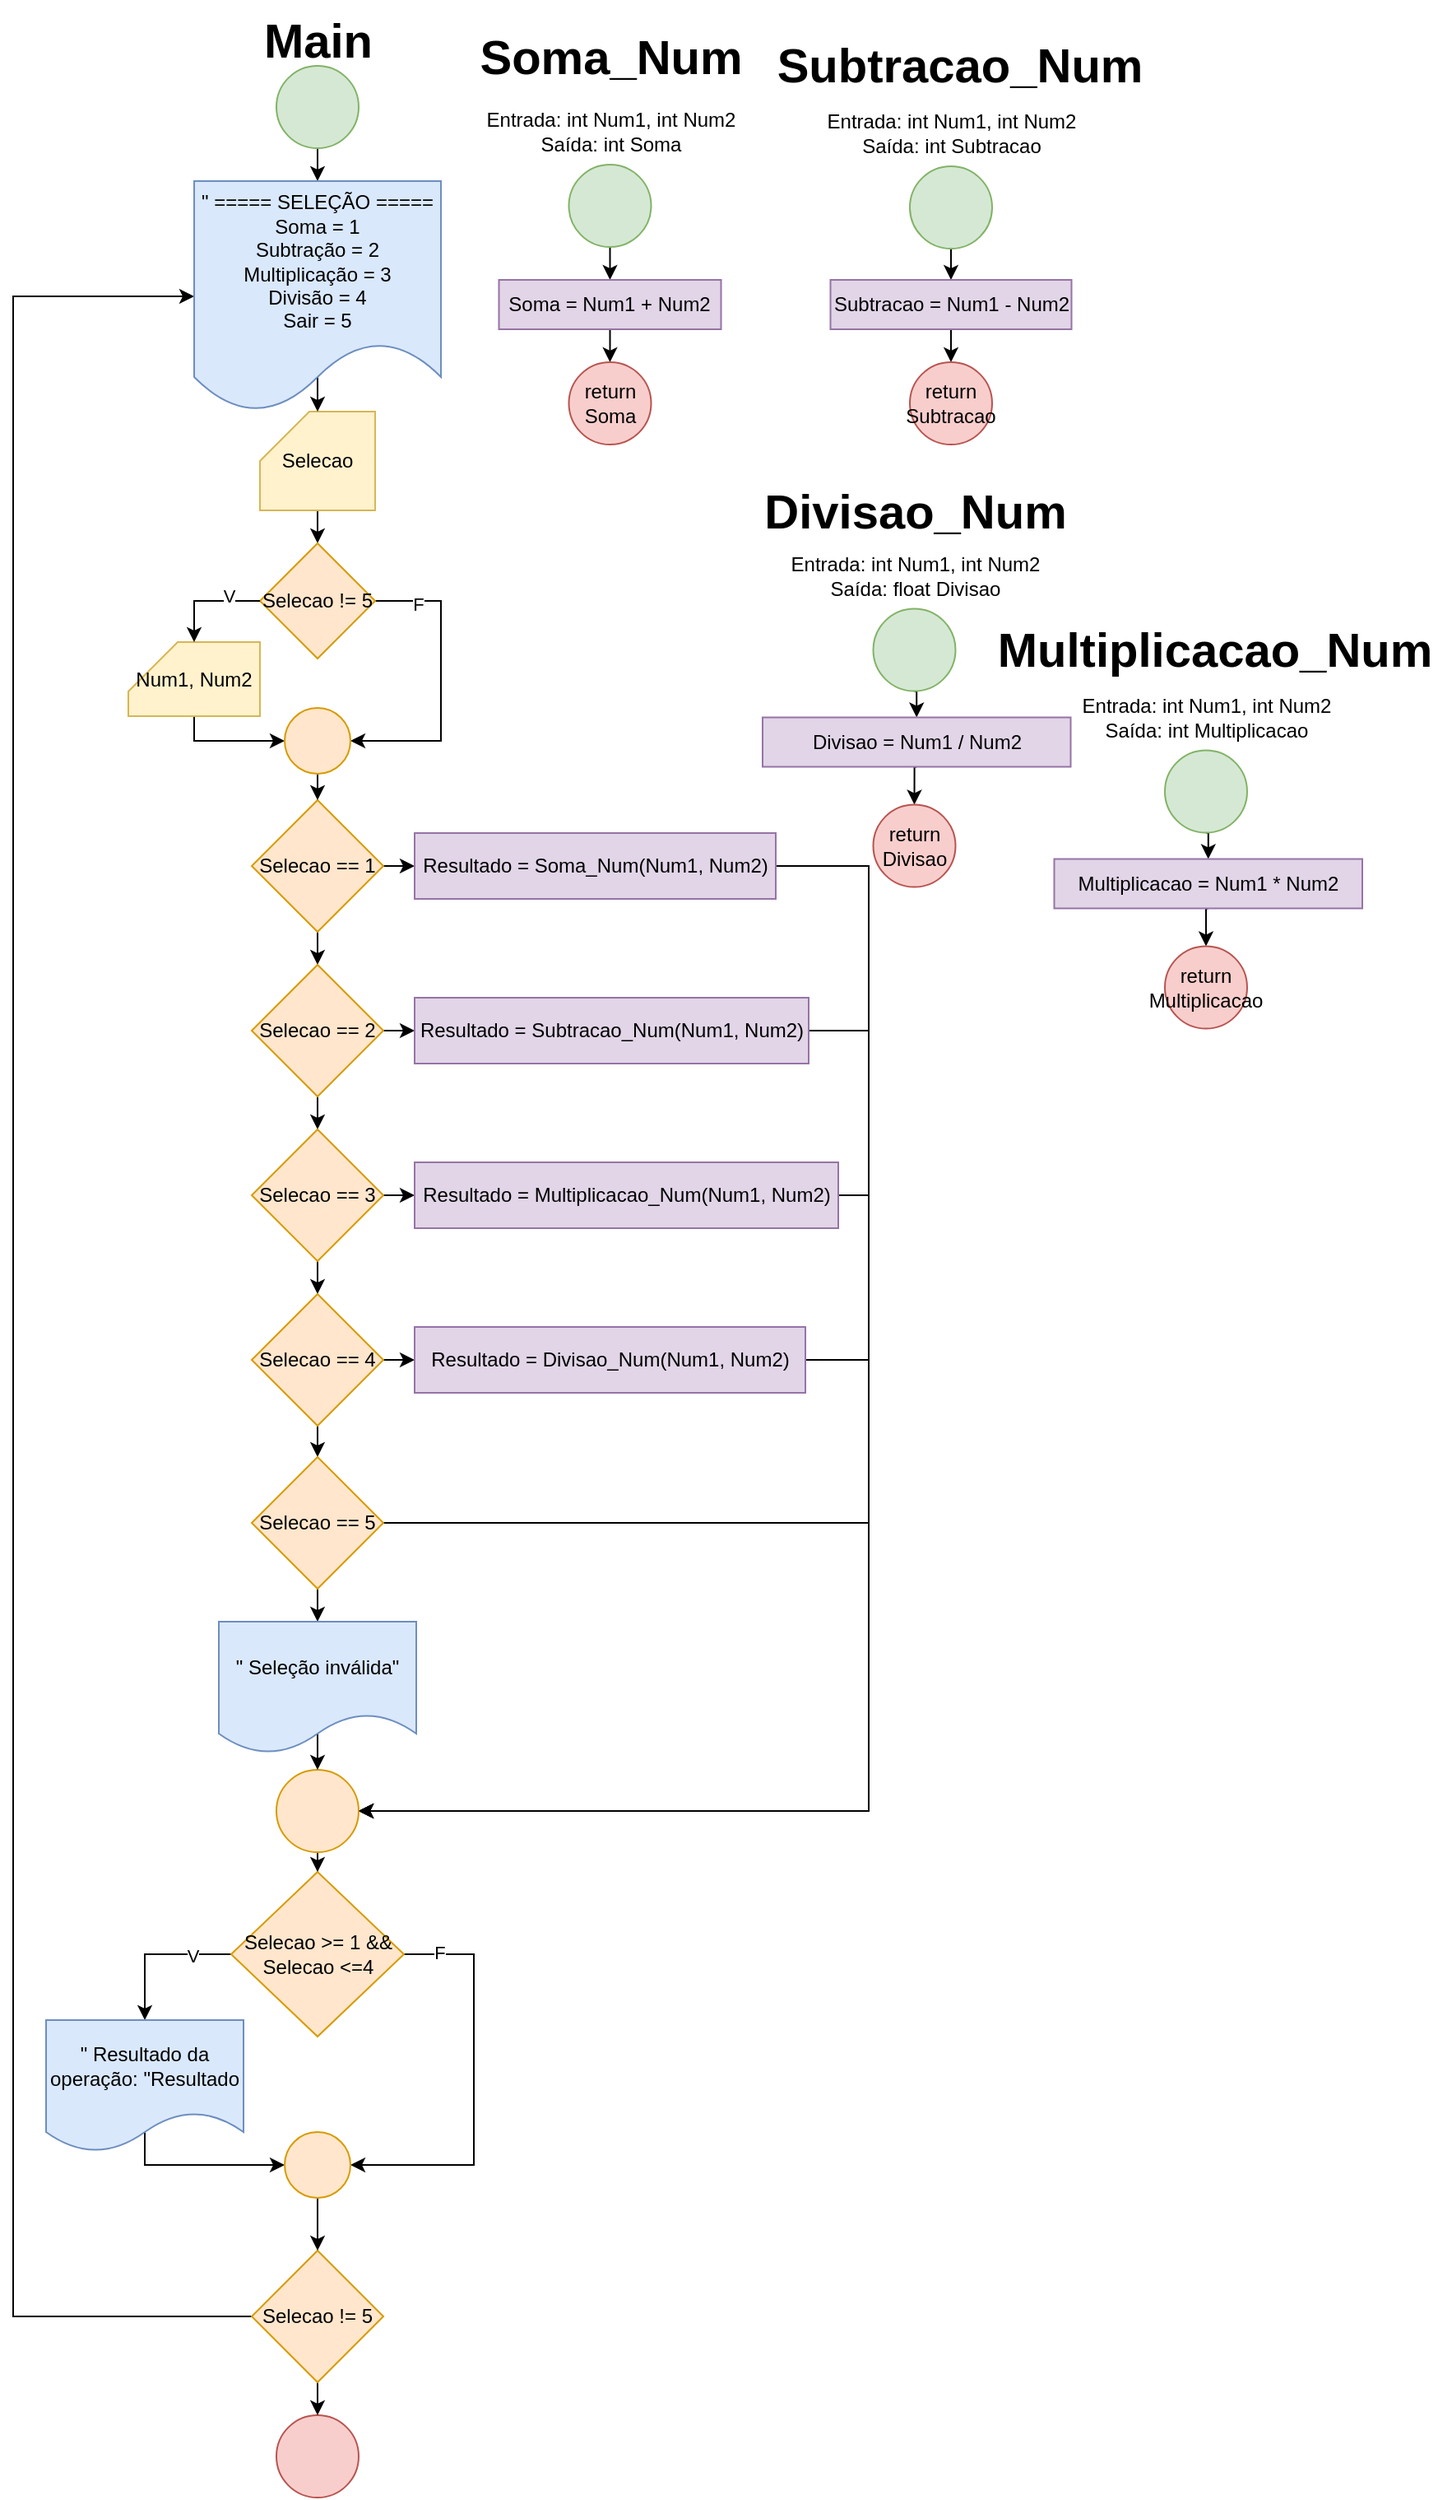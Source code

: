 <mxfile version="25.0.3">
  <diagram id="FeOVMh4ihNpkE8Ya5csy" name="Página-1">
    <mxGraphModel dx="1869" dy="565" grid="1" gridSize="10" guides="1" tooltips="1" connect="1" arrows="1" fold="1" page="1" pageScale="1" pageWidth="827" pageHeight="1169" math="0" shadow="0">
      <root>
        <mxCell id="0" />
        <mxCell id="1" parent="0" />
        <mxCell id="qxDqduWelklkuFvpY7Tz-15" style="edgeStyle=orthogonalEdgeStyle;rounded=0;orthogonalLoop=1;jettySize=auto;html=1;exitX=0.5;exitY=1;exitDx=0;exitDy=0;entryX=0.5;entryY=0;entryDx=0;entryDy=0;" edge="1" parent="1" source="qxDqduWelklkuFvpY7Tz-16">
          <mxGeometry relative="1" as="geometry">
            <mxPoint x="135" y="110" as="targetPoint" />
          </mxGeometry>
        </mxCell>
        <mxCell id="qxDqduWelklkuFvpY7Tz-16" value="" style="ellipse;whiteSpace=wrap;html=1;aspect=fixed;fillColor=#d5e8d4;strokeColor=#82b366;" vertex="1" parent="1">
          <mxGeometry x="110" y="40" width="50" height="50" as="geometry" />
        </mxCell>
        <mxCell id="qxDqduWelklkuFvpY7Tz-17" style="edgeStyle=orthogonalEdgeStyle;rounded=0;orthogonalLoop=1;jettySize=auto;html=1;exitX=0.5;exitY=1;exitDx=0;exitDy=0;entryX=0.5;entryY=0;entryDx=0;entryDy=0;" edge="1" parent="1" target="qxDqduWelklkuFvpY7Tz-101">
          <mxGeometry relative="1" as="geometry">
            <mxPoint x="135" y="310" as="sourcePoint" />
          </mxGeometry>
        </mxCell>
        <mxCell id="qxDqduWelklkuFvpY7Tz-19" style="edgeStyle=orthogonalEdgeStyle;rounded=0;orthogonalLoop=1;jettySize=auto;html=1;exitX=0.5;exitY=1;exitDx=0;exitDy=0;entryX=0.5;entryY=0;entryDx=0;entryDy=0;" edge="1" parent="1" source="qxDqduWelklkuFvpY7Tz-21" target="qxDqduWelklkuFvpY7Tz-24">
          <mxGeometry relative="1" as="geometry" />
        </mxCell>
        <mxCell id="qxDqduWelklkuFvpY7Tz-20" style="edgeStyle=orthogonalEdgeStyle;rounded=0;orthogonalLoop=1;jettySize=auto;html=1;exitX=1;exitY=0.5;exitDx=0;exitDy=0;entryX=0;entryY=0.5;entryDx=0;entryDy=0;" edge="1" parent="1" source="qxDqduWelklkuFvpY7Tz-21" target="qxDqduWelklkuFvpY7Tz-32">
          <mxGeometry relative="1" as="geometry" />
        </mxCell>
        <mxCell id="qxDqduWelklkuFvpY7Tz-21" value="Selecao == 1" style="rhombus;whiteSpace=wrap;html=1;fillColor=#ffe6cc;strokeColor=#d79b00;" vertex="1" parent="1">
          <mxGeometry x="95" y="486" width="80" height="80" as="geometry" />
        </mxCell>
        <mxCell id="qxDqduWelklkuFvpY7Tz-22" style="edgeStyle=orthogonalEdgeStyle;rounded=0;orthogonalLoop=1;jettySize=auto;html=1;exitX=0.5;exitY=1;exitDx=0;exitDy=0;entryX=0.5;entryY=0;entryDx=0;entryDy=0;" edge="1" parent="1" source="qxDqduWelklkuFvpY7Tz-24" target="qxDqduWelklkuFvpY7Tz-27">
          <mxGeometry relative="1" as="geometry" />
        </mxCell>
        <mxCell id="qxDqduWelklkuFvpY7Tz-23" style="edgeStyle=orthogonalEdgeStyle;rounded=0;orthogonalLoop=1;jettySize=auto;html=1;exitX=1;exitY=0.5;exitDx=0;exitDy=0;entryX=0;entryY=0.5;entryDx=0;entryDy=0;" edge="1" parent="1" source="qxDqduWelklkuFvpY7Tz-24" target="qxDqduWelklkuFvpY7Tz-34">
          <mxGeometry relative="1" as="geometry" />
        </mxCell>
        <mxCell id="qxDqduWelklkuFvpY7Tz-24" value="Selecao == 2" style="rhombus;whiteSpace=wrap;html=1;fillColor=#ffe6cc;strokeColor=#d79b00;" vertex="1" parent="1">
          <mxGeometry x="95" y="586" width="80" height="80" as="geometry" />
        </mxCell>
        <mxCell id="qxDqduWelklkuFvpY7Tz-25" style="edgeStyle=orthogonalEdgeStyle;rounded=0;orthogonalLoop=1;jettySize=auto;html=1;exitX=0.5;exitY=1;exitDx=0;exitDy=0;entryX=0.5;entryY=0;entryDx=0;entryDy=0;" edge="1" parent="1" source="qxDqduWelklkuFvpY7Tz-27" target="qxDqduWelklkuFvpY7Tz-30">
          <mxGeometry relative="1" as="geometry" />
        </mxCell>
        <mxCell id="qxDqduWelklkuFvpY7Tz-26" style="edgeStyle=orthogonalEdgeStyle;rounded=0;orthogonalLoop=1;jettySize=auto;html=1;exitX=1;exitY=0.5;exitDx=0;exitDy=0;entryX=0;entryY=0.5;entryDx=0;entryDy=0;" edge="1" parent="1" source="qxDqduWelklkuFvpY7Tz-27" target="qxDqduWelklkuFvpY7Tz-36">
          <mxGeometry relative="1" as="geometry" />
        </mxCell>
        <mxCell id="qxDqduWelklkuFvpY7Tz-27" value="Selecao == 3" style="rhombus;whiteSpace=wrap;html=1;fillColor=#ffe6cc;strokeColor=#d79b00;" vertex="1" parent="1">
          <mxGeometry x="95" y="686" width="80" height="80" as="geometry" />
        </mxCell>
        <mxCell id="qxDqduWelklkuFvpY7Tz-28" style="edgeStyle=orthogonalEdgeStyle;rounded=0;orthogonalLoop=1;jettySize=auto;html=1;exitX=1;exitY=0.5;exitDx=0;exitDy=0;entryX=0;entryY=0.5;entryDx=0;entryDy=0;" edge="1" parent="1" source="qxDqduWelklkuFvpY7Tz-30" target="qxDqduWelklkuFvpY7Tz-38">
          <mxGeometry relative="1" as="geometry" />
        </mxCell>
        <mxCell id="qxDqduWelklkuFvpY7Tz-29" style="edgeStyle=orthogonalEdgeStyle;rounded=0;orthogonalLoop=1;jettySize=auto;html=1;exitX=0.5;exitY=1;exitDx=0;exitDy=0;entryX=0.5;entryY=0;entryDx=0;entryDy=0;" edge="1" parent="1" source="qxDqduWelklkuFvpY7Tz-30" target="qxDqduWelklkuFvpY7Tz-80">
          <mxGeometry relative="1" as="geometry" />
        </mxCell>
        <mxCell id="qxDqduWelklkuFvpY7Tz-30" value="Selecao == 4" style="rhombus;whiteSpace=wrap;html=1;fillColor=#ffe6cc;strokeColor=#d79b00;" vertex="1" parent="1">
          <mxGeometry x="95" y="786" width="80" height="80" as="geometry" />
        </mxCell>
        <mxCell id="qxDqduWelklkuFvpY7Tz-31" style="edgeStyle=orthogonalEdgeStyle;rounded=0;orthogonalLoop=1;jettySize=auto;html=1;exitX=1;exitY=0.5;exitDx=0;exitDy=0;entryX=1;entryY=0.5;entryDx=0;entryDy=0;" edge="1" parent="1" source="qxDqduWelklkuFvpY7Tz-32" target="qxDqduWelklkuFvpY7Tz-40">
          <mxGeometry relative="1" as="geometry">
            <Array as="points">
              <mxPoint x="470" y="526" />
              <mxPoint x="470" y="1100" />
            </Array>
          </mxGeometry>
        </mxCell>
        <mxCell id="qxDqduWelklkuFvpY7Tz-32" value="Resultado = Soma_Num(Num1, Num2)" style="rounded=0;whiteSpace=wrap;html=1;fillColor=#e1d5e7;strokeColor=#9673a6;" vertex="1" parent="1">
          <mxGeometry x="194" y="506" width="219.5" height="40" as="geometry" />
        </mxCell>
        <mxCell id="qxDqduWelklkuFvpY7Tz-33" style="edgeStyle=orthogonalEdgeStyle;rounded=0;orthogonalLoop=1;jettySize=auto;html=1;exitX=1;exitY=0.5;exitDx=0;exitDy=0;entryX=1;entryY=0.5;entryDx=0;entryDy=0;" edge="1" parent="1" source="qxDqduWelklkuFvpY7Tz-34" target="qxDqduWelklkuFvpY7Tz-40">
          <mxGeometry relative="1" as="geometry">
            <Array as="points">
              <mxPoint x="470" y="626" />
              <mxPoint x="470" y="1100" />
            </Array>
          </mxGeometry>
        </mxCell>
        <mxCell id="qxDqduWelklkuFvpY7Tz-34" value="Resultado = Subtracao_Num(Num1, Num2)" style="rounded=0;whiteSpace=wrap;html=1;fillColor=#e1d5e7;strokeColor=#9673a6;" vertex="1" parent="1">
          <mxGeometry x="194" y="606" width="239.5" height="40" as="geometry" />
        </mxCell>
        <mxCell id="qxDqduWelklkuFvpY7Tz-35" style="edgeStyle=orthogonalEdgeStyle;rounded=0;orthogonalLoop=1;jettySize=auto;html=1;exitX=1;exitY=0.5;exitDx=0;exitDy=0;entryX=1;entryY=0.5;entryDx=0;entryDy=0;" edge="1" parent="1" source="qxDqduWelklkuFvpY7Tz-36" target="qxDqduWelklkuFvpY7Tz-40">
          <mxGeometry relative="1" as="geometry">
            <Array as="points">
              <mxPoint x="470" y="726" />
              <mxPoint x="470" y="1100" />
            </Array>
          </mxGeometry>
        </mxCell>
        <mxCell id="qxDqduWelklkuFvpY7Tz-36" value="Resultado = Multiplicacao_Num(Num1, Num2)" style="rounded=0;whiteSpace=wrap;html=1;fillColor=#e1d5e7;strokeColor=#9673a6;" vertex="1" parent="1">
          <mxGeometry x="194" y="706" width="257.5" height="40" as="geometry" />
        </mxCell>
        <mxCell id="qxDqduWelklkuFvpY7Tz-37" style="edgeStyle=orthogonalEdgeStyle;rounded=0;orthogonalLoop=1;jettySize=auto;html=1;exitX=1;exitY=0.5;exitDx=0;exitDy=0;entryX=1;entryY=0.5;entryDx=0;entryDy=0;" edge="1" parent="1" source="qxDqduWelklkuFvpY7Tz-38" target="qxDqduWelklkuFvpY7Tz-40">
          <mxGeometry relative="1" as="geometry">
            <Array as="points">
              <mxPoint x="470" y="826" />
              <mxPoint x="470" y="1100" />
            </Array>
          </mxGeometry>
        </mxCell>
        <mxCell id="qxDqduWelklkuFvpY7Tz-38" value="Resultado = Divisao_Num(Num1, Num2)" style="rounded=0;whiteSpace=wrap;html=1;fillColor=#e1d5e7;strokeColor=#9673a6;" vertex="1" parent="1">
          <mxGeometry x="194" y="806" width="237.5" height="40" as="geometry" />
        </mxCell>
        <mxCell id="qxDqduWelklkuFvpY7Tz-39" style="edgeStyle=orthogonalEdgeStyle;rounded=0;orthogonalLoop=1;jettySize=auto;html=1;exitX=0.5;exitY=1;exitDx=0;exitDy=0;" edge="1" parent="1" source="qxDqduWelklkuFvpY7Tz-40" target="qxDqduWelklkuFvpY7Tz-64">
          <mxGeometry relative="1" as="geometry" />
        </mxCell>
        <mxCell id="qxDqduWelklkuFvpY7Tz-40" value="" style="ellipse;whiteSpace=wrap;html=1;aspect=fixed;fillColor=#ffe6cc;strokeColor=#d79b00;" vertex="1" parent="1">
          <mxGeometry x="110" y="1075" width="50" height="50" as="geometry" />
        </mxCell>
        <mxCell id="qxDqduWelklkuFvpY7Tz-41" value="" style="ellipse;whiteSpace=wrap;html=1;aspect=fixed;fillColor=#f8cecc;strokeColor=#b85450;" vertex="1" parent="1">
          <mxGeometry x="110.0" y="1467" width="50" height="50" as="geometry" />
        </mxCell>
        <mxCell id="qxDqduWelklkuFvpY7Tz-42" value="Main" style="text;html=1;align=center;verticalAlign=middle;resizable=0;points=[];autosize=1;strokeColor=none;fillColor=none;fontSize=29;fontStyle=1" vertex="1" parent="1">
          <mxGeometry x="90.01" width="90" height="50" as="geometry" />
        </mxCell>
        <mxCell id="qxDqduWelklkuFvpY7Tz-48" value="Selecao" style="shape=card;whiteSpace=wrap;html=1;fillColor=#fff2cc;strokeColor=#d6b656;" vertex="1" parent="1">
          <mxGeometry x="100.01" y="250" width="70" height="60" as="geometry" />
        </mxCell>
        <mxCell id="qxDqduWelklkuFvpY7Tz-50" value="Soma_Num" style="text;html=1;align=center;verticalAlign=middle;resizable=0;points=[];autosize=1;strokeColor=none;fillColor=none;fontSize=29;fontStyle=1" vertex="1" parent="1">
          <mxGeometry x="222.75" y="10" width="180" height="50" as="geometry" />
        </mxCell>
        <mxCell id="qxDqduWelklkuFvpY7Tz-51" value="Entrada: int Num1, int Num2&lt;div&gt;Saída: int Soma&lt;/div&gt;" style="text;html=1;align=center;verticalAlign=middle;resizable=0;points=[];autosize=1;strokeColor=none;fillColor=none;" vertex="1" parent="1">
          <mxGeometry x="227.75" y="60" width="170" height="40" as="geometry" />
        </mxCell>
        <mxCell id="qxDqduWelklkuFvpY7Tz-52" style="edgeStyle=orthogonalEdgeStyle;rounded=0;orthogonalLoop=1;jettySize=auto;html=1;exitX=0.5;exitY=1;exitDx=0;exitDy=0;entryX=0.5;entryY=0;entryDx=0;entryDy=0;" edge="1" parent="1" source="qxDqduWelklkuFvpY7Tz-53" target="qxDqduWelklkuFvpY7Tz-55">
          <mxGeometry relative="1" as="geometry" />
        </mxCell>
        <mxCell id="qxDqduWelklkuFvpY7Tz-53" value="" style="ellipse;whiteSpace=wrap;html=1;aspect=fixed;fillColor=#d5e8d4;strokeColor=#82b366;" vertex="1" parent="1">
          <mxGeometry x="287.75" y="100" width="50" height="50" as="geometry" />
        </mxCell>
        <mxCell id="qxDqduWelklkuFvpY7Tz-54" style="edgeStyle=orthogonalEdgeStyle;rounded=0;orthogonalLoop=1;jettySize=auto;html=1;exitX=0.5;exitY=1;exitDx=0;exitDy=0;entryX=0.5;entryY=0;entryDx=0;entryDy=0;" edge="1" parent="1" source="qxDqduWelklkuFvpY7Tz-55" target="qxDqduWelklkuFvpY7Tz-56">
          <mxGeometry relative="1" as="geometry" />
        </mxCell>
        <mxCell id="qxDqduWelklkuFvpY7Tz-55" value="Soma = Num1 + Num2" style="rounded=0;whiteSpace=wrap;html=1;fillColor=#e1d5e7;strokeColor=#9673a6;" vertex="1" parent="1">
          <mxGeometry x="245.25" y="170" width="135" height="30" as="geometry" />
        </mxCell>
        <mxCell id="qxDqduWelklkuFvpY7Tz-56" value="return&lt;div&gt;Soma&lt;/div&gt;" style="ellipse;whiteSpace=wrap;html=1;aspect=fixed;fillColor=#f8cecc;strokeColor=#b85450;" vertex="1" parent="1">
          <mxGeometry x="287.75" y="220" width="50" height="50" as="geometry" />
        </mxCell>
        <mxCell id="qxDqduWelklkuFvpY7Tz-57" style="edgeStyle=orthogonalEdgeStyle;rounded=0;orthogonalLoop=1;jettySize=auto;html=1;exitX=0.5;exitY=1;exitDx=0;exitDy=0;entryX=0.5;entryY=0;entryDx=0;entryDy=0;" edge="1" parent="1" source="qxDqduWelklkuFvpY7Tz-59" target="qxDqduWelklkuFvpY7Tz-41">
          <mxGeometry relative="1" as="geometry" />
        </mxCell>
        <mxCell id="qxDqduWelklkuFvpY7Tz-108" style="edgeStyle=orthogonalEdgeStyle;rounded=0;orthogonalLoop=1;jettySize=auto;html=1;exitX=0;exitY=0.5;exitDx=0;exitDy=0;entryX=0;entryY=0.5;entryDx=0;entryDy=0;" edge="1" parent="1" source="qxDqduWelklkuFvpY7Tz-59" target="qxDqduWelklkuFvpY7Tz-98">
          <mxGeometry relative="1" as="geometry">
            <Array as="points">
              <mxPoint x="-50" y="1407" />
              <mxPoint x="-50" y="180" />
            </Array>
          </mxGeometry>
        </mxCell>
        <mxCell id="qxDqduWelklkuFvpY7Tz-59" value="Selecao != 5" style="rhombus;whiteSpace=wrap;html=1;fillColor=#ffe6cc;strokeColor=#d79b00;" vertex="1" parent="1">
          <mxGeometry x="95.01" y="1367" width="80" height="80" as="geometry" />
        </mxCell>
        <mxCell id="qxDqduWelklkuFvpY7Tz-60" style="edgeStyle=orthogonalEdgeStyle;rounded=0;orthogonalLoop=1;jettySize=auto;html=1;exitX=0;exitY=0.5;exitDx=0;exitDy=0;entryX=0.5;entryY=0;entryDx=0;entryDy=0;" edge="1" parent="1" source="qxDqduWelklkuFvpY7Tz-64" target="qxDqduWelklkuFvpY7Tz-66">
          <mxGeometry relative="1" as="geometry" />
        </mxCell>
        <mxCell id="qxDqduWelklkuFvpY7Tz-61" value="V" style="edgeLabel;html=1;align=center;verticalAlign=middle;resizable=0;points=[];" vertex="1" connectable="0" parent="qxDqduWelklkuFvpY7Tz-60">
          <mxGeometry x="-0.505" y="1" relative="1" as="geometry">
            <mxPoint x="-1" as="offset" />
          </mxGeometry>
        </mxCell>
        <mxCell id="qxDqduWelklkuFvpY7Tz-62" style="edgeStyle=orthogonalEdgeStyle;rounded=0;orthogonalLoop=1;jettySize=auto;html=1;exitX=1;exitY=0.5;exitDx=0;exitDy=0;entryX=1;entryY=0.5;entryDx=0;entryDy=0;" edge="1" parent="1" source="qxDqduWelklkuFvpY7Tz-64" target="qxDqduWelklkuFvpY7Tz-68">
          <mxGeometry relative="1" as="geometry">
            <Array as="points">
              <mxPoint x="230" y="1187" />
              <mxPoint x="230" y="1315" />
            </Array>
          </mxGeometry>
        </mxCell>
        <mxCell id="qxDqduWelklkuFvpY7Tz-63" value="F" style="edgeLabel;html=1;align=center;verticalAlign=middle;resizable=0;points=[];" vertex="1" connectable="0" parent="qxDqduWelklkuFvpY7Tz-62">
          <mxGeometry x="-0.824" y="2" relative="1" as="geometry">
            <mxPoint y="1" as="offset" />
          </mxGeometry>
        </mxCell>
        <mxCell id="qxDqduWelklkuFvpY7Tz-64" value="Selecao &amp;gt;= 1 &amp;amp;&amp;amp; Selecao &amp;lt;=4" style="rhombus;whiteSpace=wrap;html=1;fillColor=#ffe6cc;strokeColor=#d79b00;" vertex="1" parent="1">
          <mxGeometry x="82.5" y="1137" width="105" height="100" as="geometry" />
        </mxCell>
        <mxCell id="qxDqduWelklkuFvpY7Tz-65" style="edgeStyle=orthogonalEdgeStyle;rounded=0;orthogonalLoop=1;jettySize=auto;html=1;exitX=0.5;exitY=0;exitDx=0;exitDy=0;entryX=0;entryY=0.5;entryDx=0;entryDy=0;" edge="1" parent="1" source="qxDqduWelklkuFvpY7Tz-66" target="qxDqduWelklkuFvpY7Tz-68">
          <mxGeometry relative="1" as="geometry">
            <Array as="points">
              <mxPoint x="30" y="1315" />
            </Array>
          </mxGeometry>
        </mxCell>
        <mxCell id="qxDqduWelklkuFvpY7Tz-66" value="&quot; Resultado da operação: &quot;Resultado" style="shape=document;whiteSpace=wrap;html=1;boundedLbl=1;fillColor=#dae8fc;strokeColor=#6c8ebf;" vertex="1" parent="1">
          <mxGeometry x="-29.99" y="1227" width="120" height="80" as="geometry" />
        </mxCell>
        <mxCell id="qxDqduWelklkuFvpY7Tz-67" style="edgeStyle=orthogonalEdgeStyle;rounded=0;orthogonalLoop=1;jettySize=auto;html=1;exitX=0.5;exitY=1;exitDx=0;exitDy=0;entryX=0.5;entryY=0;entryDx=0;entryDy=0;" edge="1" parent="1" source="qxDqduWelklkuFvpY7Tz-68" target="qxDqduWelklkuFvpY7Tz-59">
          <mxGeometry relative="1" as="geometry" />
        </mxCell>
        <mxCell id="qxDqduWelklkuFvpY7Tz-68" value="" style="ellipse;whiteSpace=wrap;html=1;aspect=fixed;fillColor=#ffe6cc;strokeColor=#d79b00;" vertex="1" parent="1">
          <mxGeometry x="115.01" y="1295" width="40" height="40" as="geometry" />
        </mxCell>
        <mxCell id="qxDqduWelklkuFvpY7Tz-69" style="edgeStyle=orthogonalEdgeStyle;rounded=0;orthogonalLoop=1;jettySize=auto;html=1;exitX=0.5;exitY=1;exitDx=0;exitDy=0;exitPerimeter=0;entryX=0;entryY=0.5;entryDx=0;entryDy=0;" edge="1" parent="1" source="qxDqduWelklkuFvpY7Tz-70" target="qxDqduWelklkuFvpY7Tz-105">
          <mxGeometry relative="1" as="geometry">
            <Array as="points">
              <mxPoint x="60" y="450" />
            </Array>
          </mxGeometry>
        </mxCell>
        <mxCell id="qxDqduWelklkuFvpY7Tz-70" value="Num1, Num2" style="shape=card;whiteSpace=wrap;html=1;fillColor=#fff2cc;strokeColor=#d6b656;" vertex="1" parent="1">
          <mxGeometry x="20" y="390" width="80" height="45" as="geometry" />
        </mxCell>
        <mxCell id="qxDqduWelklkuFvpY7Tz-71" value="Subtracao_Num" style="text;html=1;align=center;verticalAlign=middle;resizable=0;points=[];autosize=1;strokeColor=none;fillColor=none;fontSize=29;fontStyle=1" vertex="1" parent="1">
          <mxGeometry x="410" y="15" width="230" height="50" as="geometry" />
        </mxCell>
        <mxCell id="qxDqduWelklkuFvpY7Tz-72" value="Entrada: int Num1, int Num2&lt;div&gt;Saída: int Subtracao&lt;/div&gt;" style="text;html=1;align=center;verticalAlign=middle;resizable=0;points=[];autosize=1;strokeColor=none;fillColor=none;" vertex="1" parent="1">
          <mxGeometry x="435" y="61" width="170" height="40" as="geometry" />
        </mxCell>
        <mxCell id="qxDqduWelklkuFvpY7Tz-73" style="edgeStyle=orthogonalEdgeStyle;rounded=0;orthogonalLoop=1;jettySize=auto;html=1;exitX=0.5;exitY=1;exitDx=0;exitDy=0;entryX=0.5;entryY=0;entryDx=0;entryDy=0;" edge="1" parent="1" source="qxDqduWelklkuFvpY7Tz-74" target="qxDqduWelklkuFvpY7Tz-76">
          <mxGeometry relative="1" as="geometry" />
        </mxCell>
        <mxCell id="qxDqduWelklkuFvpY7Tz-74" value="" style="ellipse;whiteSpace=wrap;html=1;aspect=fixed;fillColor=#d5e8d4;strokeColor=#82b366;" vertex="1" parent="1">
          <mxGeometry x="495" y="101" width="50" height="50" as="geometry" />
        </mxCell>
        <mxCell id="qxDqduWelklkuFvpY7Tz-75" style="edgeStyle=orthogonalEdgeStyle;rounded=0;orthogonalLoop=1;jettySize=auto;html=1;exitX=0.5;exitY=1;exitDx=0;exitDy=0;entryX=0.5;entryY=0;entryDx=0;entryDy=0;" edge="1" parent="1" source="qxDqduWelklkuFvpY7Tz-76" target="qxDqduWelklkuFvpY7Tz-77">
          <mxGeometry relative="1" as="geometry" />
        </mxCell>
        <mxCell id="qxDqduWelklkuFvpY7Tz-76" value="Subtracao = Num1 - Num2" style="rounded=0;whiteSpace=wrap;html=1;fillColor=#e1d5e7;strokeColor=#9673a6;" vertex="1" parent="1">
          <mxGeometry x="446.75" y="170" width="146.5" height="30" as="geometry" />
        </mxCell>
        <mxCell id="qxDqduWelklkuFvpY7Tz-77" value="return&lt;div&gt;Subtracao&lt;/div&gt;" style="ellipse;whiteSpace=wrap;html=1;aspect=fixed;fillColor=#f8cecc;strokeColor=#b85450;" vertex="1" parent="1">
          <mxGeometry x="495" y="220" width="50" height="50" as="geometry" />
        </mxCell>
        <mxCell id="qxDqduWelklkuFvpY7Tz-78" style="edgeStyle=orthogonalEdgeStyle;rounded=0;orthogonalLoop=1;jettySize=auto;html=1;exitX=1;exitY=0.5;exitDx=0;exitDy=0;entryX=1;entryY=0.5;entryDx=0;entryDy=0;" edge="1" parent="1" source="qxDqduWelklkuFvpY7Tz-80" target="qxDqduWelklkuFvpY7Tz-40">
          <mxGeometry relative="1" as="geometry">
            <Array as="points">
              <mxPoint x="470" y="925" />
              <mxPoint x="470" y="1100" />
            </Array>
          </mxGeometry>
        </mxCell>
        <mxCell id="qxDqduWelklkuFvpY7Tz-79" style="edgeStyle=orthogonalEdgeStyle;rounded=0;orthogonalLoop=1;jettySize=auto;html=1;exitX=0.5;exitY=1;exitDx=0;exitDy=0;entryX=0.5;entryY=0;entryDx=0;entryDy=0;" edge="1" parent="1" source="qxDqduWelklkuFvpY7Tz-80" target="qxDqduWelklkuFvpY7Tz-82">
          <mxGeometry relative="1" as="geometry" />
        </mxCell>
        <mxCell id="qxDqduWelklkuFvpY7Tz-80" value="Selecao == 5" style="rhombus;whiteSpace=wrap;html=1;fillColor=#ffe6cc;strokeColor=#d79b00;" vertex="1" parent="1">
          <mxGeometry x="95" y="885" width="80" height="80" as="geometry" />
        </mxCell>
        <mxCell id="qxDqduWelklkuFvpY7Tz-81" style="edgeStyle=orthogonalEdgeStyle;rounded=0;orthogonalLoop=1;jettySize=auto;html=1;exitX=0.5;exitY=0;exitDx=0;exitDy=0;entryX=0.5;entryY=0;entryDx=0;entryDy=0;" edge="1" parent="1" source="qxDqduWelklkuFvpY7Tz-82" target="qxDqduWelklkuFvpY7Tz-40">
          <mxGeometry relative="1" as="geometry">
            <Array as="points">
              <mxPoint x="135" y="1015" />
              <mxPoint x="135" y="1015" />
            </Array>
          </mxGeometry>
        </mxCell>
        <mxCell id="qxDqduWelklkuFvpY7Tz-82" value="&quot; Seleção inválida&quot;" style="shape=document;whiteSpace=wrap;html=1;boundedLbl=1;fillColor=#dae8fc;strokeColor=#6c8ebf;" vertex="1" parent="1">
          <mxGeometry x="75" y="985" width="120" height="80" as="geometry" />
        </mxCell>
        <mxCell id="qxDqduWelklkuFvpY7Tz-83" value="Multiplicacao_Num" style="text;html=1;align=center;verticalAlign=middle;resizable=0;points=[];autosize=1;strokeColor=none;fillColor=none;fontSize=29;fontStyle=1" vertex="1" parent="1">
          <mxGeometry x="545" y="369.75" width="270" height="50" as="geometry" />
        </mxCell>
        <mxCell id="qxDqduWelklkuFvpY7Tz-84" value="Entrada: int Num1, int Num2&lt;div&gt;Saída: int Multiplicacao&lt;/div&gt;" style="text;html=1;align=center;verticalAlign=middle;resizable=0;points=[];autosize=1;strokeColor=none;fillColor=none;" vertex="1" parent="1">
          <mxGeometry x="590" y="415.75" width="170" height="40" as="geometry" />
        </mxCell>
        <mxCell id="qxDqduWelklkuFvpY7Tz-85" style="edgeStyle=orthogonalEdgeStyle;rounded=0;orthogonalLoop=1;jettySize=auto;html=1;exitX=0.5;exitY=1;exitDx=0;exitDy=0;entryX=0.5;entryY=0;entryDx=0;entryDy=0;" edge="1" parent="1" source="qxDqduWelklkuFvpY7Tz-86" target="qxDqduWelklkuFvpY7Tz-88">
          <mxGeometry relative="1" as="geometry" />
        </mxCell>
        <mxCell id="qxDqduWelklkuFvpY7Tz-86" value="" style="ellipse;whiteSpace=wrap;html=1;aspect=fixed;fillColor=#d5e8d4;strokeColor=#82b366;" vertex="1" parent="1">
          <mxGeometry x="650" y="455.75" width="50" height="50" as="geometry" />
        </mxCell>
        <mxCell id="qxDqduWelklkuFvpY7Tz-87" style="edgeStyle=orthogonalEdgeStyle;rounded=0;orthogonalLoop=1;jettySize=auto;html=1;exitX=0.5;exitY=1;exitDx=0;exitDy=0;entryX=0.5;entryY=0;entryDx=0;entryDy=0;" edge="1" parent="1" source="qxDqduWelklkuFvpY7Tz-88" target="qxDqduWelklkuFvpY7Tz-89">
          <mxGeometry relative="1" as="geometry" />
        </mxCell>
        <mxCell id="qxDqduWelklkuFvpY7Tz-88" value="Multiplicacao = Num1 * Num2" style="rounded=0;whiteSpace=wrap;html=1;fillColor=#e1d5e7;strokeColor=#9673a6;" vertex="1" parent="1">
          <mxGeometry x="582.75" y="521.75" width="187.25" height="30" as="geometry" />
        </mxCell>
        <mxCell id="qxDqduWelklkuFvpY7Tz-89" value="return&lt;div&gt;Multiplicacao&lt;/div&gt;" style="ellipse;whiteSpace=wrap;html=1;aspect=fixed;fillColor=#f8cecc;strokeColor=#b85450;" vertex="1" parent="1">
          <mxGeometry x="650" y="574.75" width="50" height="50" as="geometry" />
        </mxCell>
        <mxCell id="qxDqduWelklkuFvpY7Tz-90" value="Divisao_Num" style="text;html=1;align=center;verticalAlign=middle;resizable=0;points=[];autosize=1;strokeColor=none;fillColor=none;fontSize=29;fontStyle=1" vertex="1" parent="1">
          <mxGeometry x="397.75" y="286.25" width="200" height="50" as="geometry" />
        </mxCell>
        <mxCell id="qxDqduWelklkuFvpY7Tz-91" value="Entrada: int Num1, int Num2&lt;div&gt;Saída: float Divisao&lt;/div&gt;" style="text;html=1;align=center;verticalAlign=middle;resizable=0;points=[];autosize=1;strokeColor=none;fillColor=none;" vertex="1" parent="1">
          <mxGeometry x="412.75" y="329.75" width="170" height="40" as="geometry" />
        </mxCell>
        <mxCell id="qxDqduWelklkuFvpY7Tz-92" style="edgeStyle=orthogonalEdgeStyle;rounded=0;orthogonalLoop=1;jettySize=auto;html=1;exitX=0.5;exitY=1;exitDx=0;exitDy=0;entryX=0.5;entryY=0;entryDx=0;entryDy=0;" edge="1" parent="1" source="qxDqduWelklkuFvpY7Tz-93" target="qxDqduWelklkuFvpY7Tz-95">
          <mxGeometry relative="1" as="geometry" />
        </mxCell>
        <mxCell id="qxDqduWelklkuFvpY7Tz-93" value="" style="ellipse;whiteSpace=wrap;html=1;aspect=fixed;fillColor=#d5e8d4;strokeColor=#82b366;" vertex="1" parent="1">
          <mxGeometry x="472.75" y="369.75" width="50" height="50" as="geometry" />
        </mxCell>
        <mxCell id="qxDqduWelklkuFvpY7Tz-94" style="edgeStyle=orthogonalEdgeStyle;rounded=0;orthogonalLoop=1;jettySize=auto;html=1;exitX=0.5;exitY=1;exitDx=0;exitDy=0;entryX=0.5;entryY=0;entryDx=0;entryDy=0;" edge="1" parent="1" source="qxDqduWelklkuFvpY7Tz-95" target="qxDqduWelklkuFvpY7Tz-96">
          <mxGeometry relative="1" as="geometry" />
        </mxCell>
        <mxCell id="qxDqduWelklkuFvpY7Tz-95" value="Divisao = Num1 / Num2" style="rounded=0;whiteSpace=wrap;html=1;fillColor=#e1d5e7;strokeColor=#9673a6;" vertex="1" parent="1">
          <mxGeometry x="405.5" y="435.75" width="187.25" height="30" as="geometry" />
        </mxCell>
        <mxCell id="qxDqduWelklkuFvpY7Tz-96" value="return&lt;div&gt;Divisao&lt;/div&gt;" style="ellipse;whiteSpace=wrap;html=1;aspect=fixed;fillColor=#f8cecc;strokeColor=#b85450;" vertex="1" parent="1">
          <mxGeometry x="472.75" y="488.75" width="50" height="50" as="geometry" />
        </mxCell>
        <mxCell id="qxDqduWelklkuFvpY7Tz-97" style="edgeStyle=orthogonalEdgeStyle;rounded=0;orthogonalLoop=1;jettySize=auto;html=1;exitX=0.5;exitY=0;exitDx=0;exitDy=0;entryX=0.5;entryY=0;entryDx=0;entryDy=0;entryPerimeter=0;" edge="1" parent="1" source="qxDqduWelklkuFvpY7Tz-98" target="qxDqduWelklkuFvpY7Tz-48">
          <mxGeometry relative="1" as="geometry">
            <Array as="points">
              <mxPoint x="135.01" y="179" />
              <mxPoint x="135.01" y="179" />
            </Array>
          </mxGeometry>
        </mxCell>
        <mxCell id="qxDqduWelklkuFvpY7Tz-98" value="&quot; ===== SELEÇÃO =====&lt;div&gt;Soma = 1&lt;/div&gt;&lt;div&gt;Subtração = 2&lt;/div&gt;&lt;div&gt;Multiplicação = 3&lt;/div&gt;&lt;div&gt;Divisão = 4&lt;/div&gt;&lt;div&gt;Sair = 5&lt;/div&gt;" style="shape=document;whiteSpace=wrap;html=1;boundedLbl=1;fillColor=#dae8fc;strokeColor=#6c8ebf;" vertex="1" parent="1">
          <mxGeometry x="60.01" y="110" width="150" height="140" as="geometry" />
        </mxCell>
        <mxCell id="qxDqduWelklkuFvpY7Tz-99" style="edgeStyle=orthogonalEdgeStyle;rounded=0;orthogonalLoop=1;jettySize=auto;html=1;exitX=1;exitY=0.5;exitDx=0;exitDy=0;entryX=1;entryY=0.5;entryDx=0;entryDy=0;" edge="1" parent="1" source="qxDqduWelklkuFvpY7Tz-101" target="qxDqduWelklkuFvpY7Tz-105">
          <mxGeometry relative="1" as="geometry">
            <Array as="points">
              <mxPoint x="210" y="365" />
              <mxPoint x="210" y="450" />
            </Array>
          </mxGeometry>
        </mxCell>
        <mxCell id="qxDqduWelklkuFvpY7Tz-100" value="F" style="edgeLabel;html=1;align=center;verticalAlign=middle;resizable=0;points=[];" vertex="1" connectable="0" parent="qxDqduWelklkuFvpY7Tz-99">
          <mxGeometry x="-0.719" y="-2" relative="1" as="geometry">
            <mxPoint as="offset" />
          </mxGeometry>
        </mxCell>
        <mxCell id="qxDqduWelklkuFvpY7Tz-101" value="Selecao != 5" style="rhombus;whiteSpace=wrap;html=1;fillColor=#ffe6cc;strokeColor=#d79b00;" vertex="1" parent="1">
          <mxGeometry x="100.0" y="330" width="70" height="70" as="geometry" />
        </mxCell>
        <mxCell id="qxDqduWelklkuFvpY7Tz-102" style="edgeStyle=orthogonalEdgeStyle;rounded=0;orthogonalLoop=1;jettySize=auto;html=1;exitX=0;exitY=0.5;exitDx=0;exitDy=0;entryX=0.5;entryY=0;entryDx=0;entryDy=0;entryPerimeter=0;" edge="1" parent="1" source="qxDqduWelklkuFvpY7Tz-101" target="qxDqduWelklkuFvpY7Tz-70">
          <mxGeometry relative="1" as="geometry" />
        </mxCell>
        <mxCell id="qxDqduWelklkuFvpY7Tz-103" value="V" style="edgeLabel;html=1;align=center;verticalAlign=middle;resizable=0;points=[];" vertex="1" connectable="0" parent="qxDqduWelklkuFvpY7Tz-102">
          <mxGeometry x="-0.4" y="-3" relative="1" as="geometry">
            <mxPoint as="offset" />
          </mxGeometry>
        </mxCell>
        <mxCell id="qxDqduWelklkuFvpY7Tz-104" style="edgeStyle=orthogonalEdgeStyle;rounded=0;orthogonalLoop=1;jettySize=auto;html=1;exitX=0.5;exitY=1;exitDx=0;exitDy=0;entryX=0.5;entryY=0;entryDx=0;entryDy=0;" edge="1" parent="1" source="qxDqduWelklkuFvpY7Tz-105" target="qxDqduWelklkuFvpY7Tz-21">
          <mxGeometry relative="1" as="geometry" />
        </mxCell>
        <mxCell id="qxDqduWelklkuFvpY7Tz-105" value="" style="ellipse;whiteSpace=wrap;html=1;aspect=fixed;fillColor=#ffe6cc;strokeColor=#d79b00;" vertex="1" parent="1">
          <mxGeometry x="115.0" y="430" width="40" height="40" as="geometry" />
        </mxCell>
      </root>
    </mxGraphModel>
  </diagram>
</mxfile>
